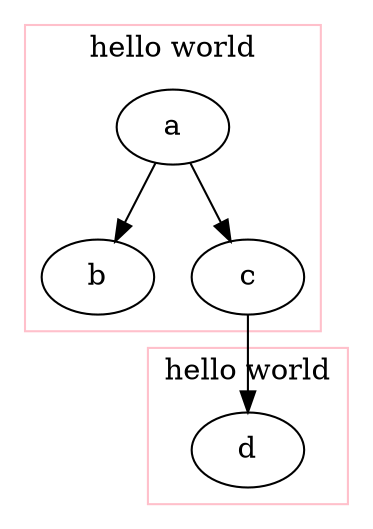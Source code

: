 digraph G {
	subgraph cluster_0 {
		label = "hello world";
		a -> b;
		a -> c;
		color = pink;
	}
	subgraph cluster_1 {
		label = "hello world";
		c -> d;
		color = pink;
	}


}
